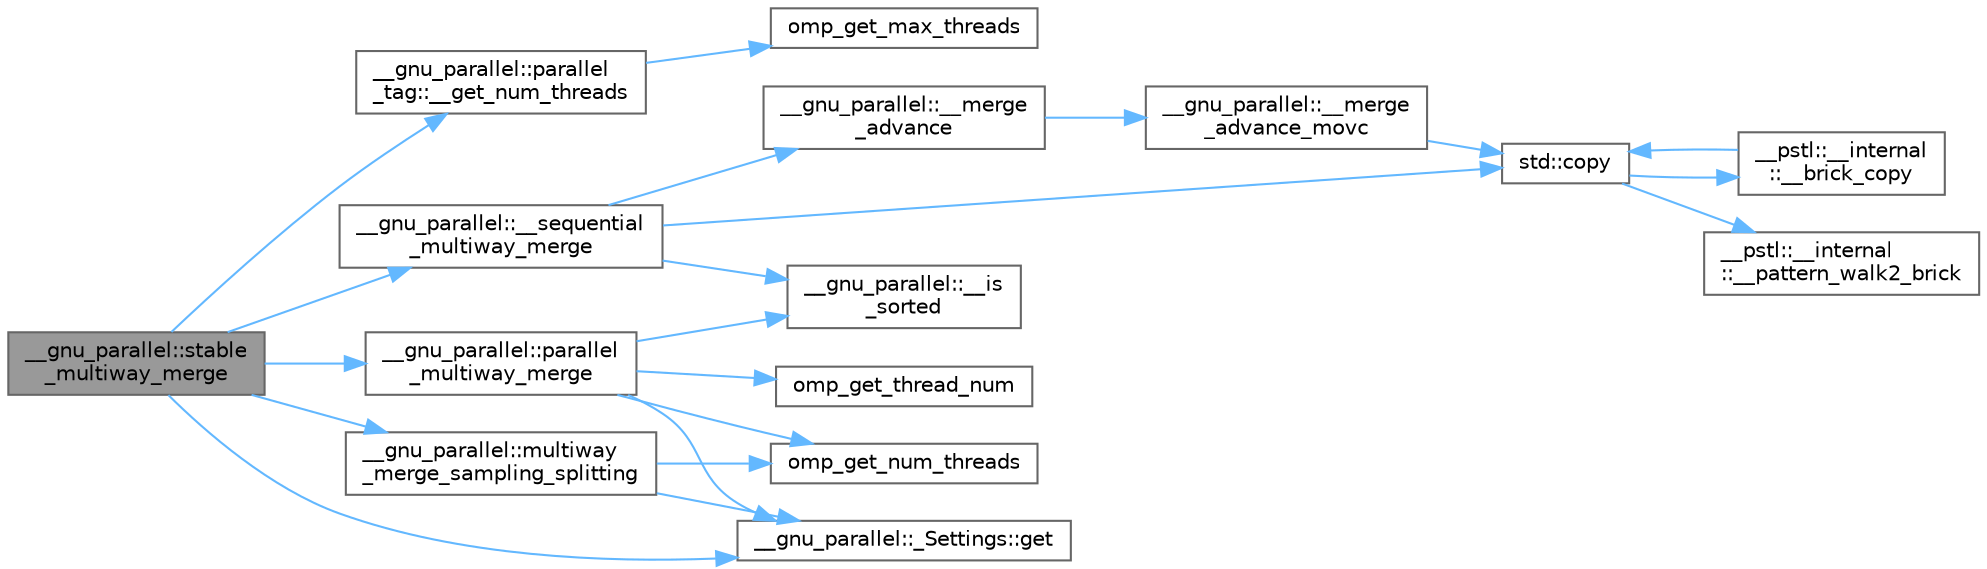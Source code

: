 digraph "__gnu_parallel::stable_multiway_merge"
{
 // LATEX_PDF_SIZE
  bgcolor="transparent";
  edge [fontname=Helvetica,fontsize=10,labelfontname=Helvetica,labelfontsize=10];
  node [fontname=Helvetica,fontsize=10,shape=box,height=0.2,width=0.4];
  rankdir="LR";
  Node1 [id="Node000001",label="__gnu_parallel::stable\l_multiway_merge",height=0.2,width=0.4,color="gray40", fillcolor="grey60", style="filled", fontcolor="black",tooltip=" "];
  Node1 -> Node2 [id="edge1_Node000001_Node000002",color="steelblue1",style="solid",tooltip=" "];
  Node2 [id="Node000002",label="__gnu_parallel::parallel\l_tag::__get_num_threads",height=0.2,width=0.4,color="grey40", fillcolor="white", style="filled",URL="$struct____gnu__parallel_1_1parallel__tag.html#a18b32829b31b902699690b750e190e59",tooltip="Find out desired number of threads."];
  Node2 -> Node3 [id="edge2_Node000002_Node000003",color="steelblue1",style="solid",tooltip=" "];
  Node3 [id="Node000003",label="omp_get_max_threads",height=0.2,width=0.4,color="grey40", fillcolor="white", style="filled",URL="$_classes_2lib_2include_2omp_8h.html#a54430ed3c727a27db57290ec784b0b09",tooltip=" "];
  Node1 -> Node4 [id="edge3_Node000001_Node000004",color="steelblue1",style="solid",tooltip=" "];
  Node4 [id="Node000004",label="__gnu_parallel::__sequential\l_multiway_merge",height=0.2,width=0.4,color="grey40", fillcolor="white", style="filled",URL="$namespace____gnu__parallel.html#a5ccf0d17d06a0cdd449939227e55bd9d",tooltip="Sequential multi-way merging switch."];
  Node4 -> Node5 [id="edge4_Node000004_Node000005",color="steelblue1",style="solid",tooltip=" "];
  Node5 [id="Node000005",label="__gnu_parallel::__is\l_sorted",height=0.2,width=0.4,color="grey40", fillcolor="white", style="filled",URL="$namespace____gnu__parallel.html#a34e76513fa46ae5c7bc8c45677289112",tooltip="Check whether [__begin, __end) is sorted according to __comp."];
  Node4 -> Node6 [id="edge5_Node000004_Node000006",color="steelblue1",style="solid",tooltip=" "];
  Node6 [id="Node000006",label="__gnu_parallel::__merge\l_advance",height=0.2,width=0.4,color="grey40", fillcolor="white", style="filled",URL="$namespace____gnu__parallel.html#a0059cd13cc6ab70692f8309ad92cb548",tooltip="Merge routine being able to merge only the __max_length smallest elements."];
  Node6 -> Node7 [id="edge6_Node000006_Node000007",color="steelblue1",style="solid",tooltip=" "];
  Node7 [id="Node000007",label="__gnu_parallel::__merge\l_advance_movc",height=0.2,width=0.4,color="grey40", fillcolor="white", style="filled",URL="$namespace____gnu__parallel.html#a8deacd343b40dc77deeb1a8e515e7358",tooltip="Merge routine being able to merge only the __max_length smallest elements."];
  Node7 -> Node8 [id="edge7_Node000007_Node000008",color="steelblue1",style="solid",tooltip=" "];
  Node8 [id="Node000008",label="std::copy",height=0.2,width=0.4,color="grey40", fillcolor="white", style="filled",URL="$namespacestd.html#a4e3366cc5ea1e47fac759952b877ed0d",tooltip=" "];
  Node8 -> Node9 [id="edge8_Node000008_Node000009",color="steelblue1",style="solid",tooltip=" "];
  Node9 [id="Node000009",label="__pstl::__internal\l::__brick_copy",height=0.2,width=0.4,color="grey40", fillcolor="white", style="filled",URL="$namespace____pstl_1_1____internal.html#afeb0a574201d45df430150e28155b9de",tooltip=" "];
  Node9 -> Node8 [id="edge9_Node000009_Node000008",color="steelblue1",style="solid",tooltip=" "];
  Node8 -> Node10 [id="edge10_Node000008_Node000010",color="steelblue1",style="solid",tooltip=" "];
  Node10 [id="Node000010",label="__pstl::__internal\l::__pattern_walk2_brick",height=0.2,width=0.4,color="grey40", fillcolor="white", style="filled",URL="$namespace____pstl_1_1____internal.html#a28e6956cf2cd3d8cfe4949d41a700cc5",tooltip=" "];
  Node4 -> Node8 [id="edge11_Node000004_Node000008",color="steelblue1",style="solid",tooltip=" "];
  Node1 -> Node11 [id="edge12_Node000001_Node000011",color="steelblue1",style="solid",tooltip=" "];
  Node11 [id="Node000011",label="__gnu_parallel::_Settings::get",height=0.2,width=0.4,color="grey40", fillcolor="white", style="filled",URL="$struct____gnu__parallel_1_1___settings.html#adf11d9453707f1145a9e221ab7630bd3",tooltip="Get the global settings."];
  Node1 -> Node12 [id="edge13_Node000001_Node000012",color="steelblue1",style="solid",tooltip=" "];
  Node12 [id="Node000012",label="__gnu_parallel::multiway\l_merge_sampling_splitting",height=0.2,width=0.4,color="grey40", fillcolor="white", style="filled",URL="$namespace____gnu__parallel.html#a0e39d3891745fd0e244fb125bf34ce8b",tooltip="Sampling based splitting for parallel multiway-merge routine."];
  Node12 -> Node11 [id="edge14_Node000012_Node000011",color="steelblue1",style="solid",tooltip=" "];
  Node12 -> Node13 [id="edge15_Node000012_Node000013",color="steelblue1",style="solid",tooltip=" "];
  Node13 [id="Node000013",label="omp_get_num_threads",height=0.2,width=0.4,color="grey40", fillcolor="white", style="filled",URL="$_classes_2lib_2include_2omp_8h.html#ac42ead04531fd33507e3d3a6f648b200",tooltip=" "];
  Node1 -> Node14 [id="edge16_Node000001_Node000014",color="steelblue1",style="solid",tooltip=" "];
  Node14 [id="Node000014",label="__gnu_parallel::parallel\l_multiway_merge",height=0.2,width=0.4,color="grey40", fillcolor="white", style="filled",URL="$namespace____gnu__parallel.html#a14c854d00d1321cf1ee7f6d12fb955c4",tooltip="Parallel multi-way merge routine."];
  Node14 -> Node5 [id="edge17_Node000014_Node000005",color="steelblue1",style="solid",tooltip=" "];
  Node14 -> Node11 [id="edge18_Node000014_Node000011",color="steelblue1",style="solid",tooltip=" "];
  Node14 -> Node13 [id="edge19_Node000014_Node000013",color="steelblue1",style="solid",tooltip=" "];
  Node14 -> Node15 [id="edge20_Node000014_Node000015",color="steelblue1",style="solid",tooltip=" "];
  Node15 [id="Node000015",label="omp_get_thread_num",height=0.2,width=0.4,color="grey40", fillcolor="white", style="filled",URL="$_classes_2lib_2include_2omp_8h.html#aa03cf372d8266eef024262a68d304e1b",tooltip=" "];
}
